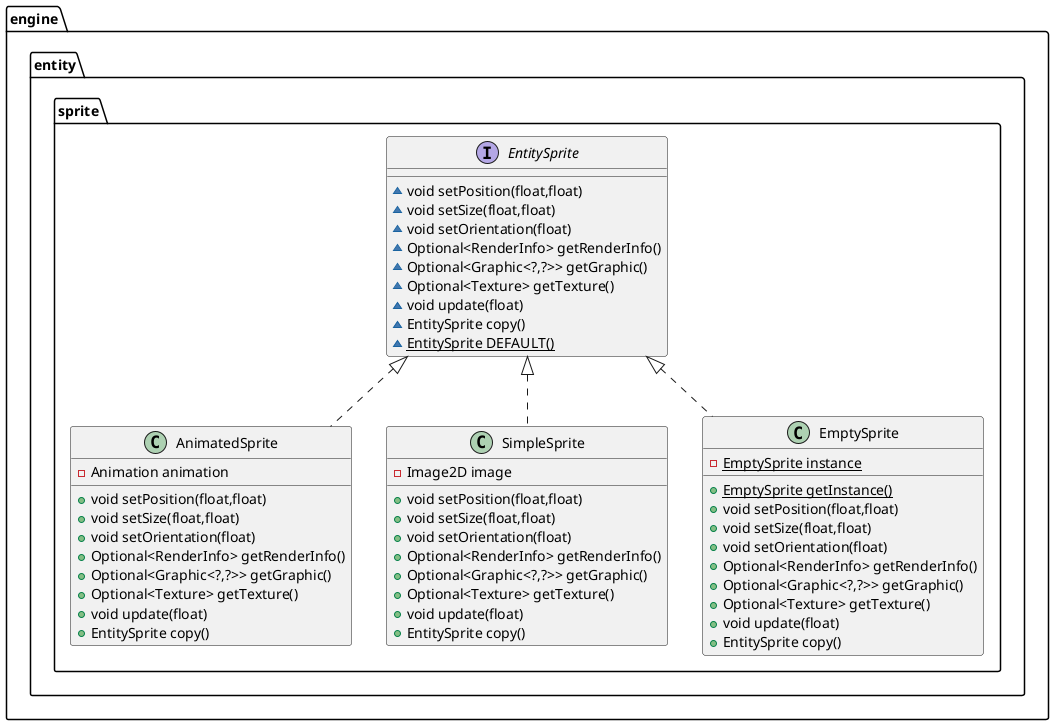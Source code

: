 @startuml
interface engine.entity.sprite.EntitySprite {
~ void setPosition(float,float)
~ void setSize(float,float)
~ void setOrientation(float)
~ Optional<RenderInfo> getRenderInfo()
~ Optional<Graphic<?,?>> getGraphic()
~ Optional<Texture> getTexture()
~ void update(float)
~ EntitySprite copy()
~ {static} EntitySprite DEFAULT()
}

class engine.entity.sprite.AnimatedSprite {
- Animation animation
+ void setPosition(float,float)
+ void setSize(float,float)
+ void setOrientation(float)
+ Optional<RenderInfo> getRenderInfo()
+ Optional<Graphic<?,?>> getGraphic()
+ Optional<Texture> getTexture()
+ void update(float)
+ EntitySprite copy()
}


class engine.entity.sprite.SimpleSprite {
- Image2D image
+ void setPosition(float,float)
+ void setSize(float,float)
+ void setOrientation(float)
+ Optional<RenderInfo> getRenderInfo()
+ Optional<Graphic<?,?>> getGraphic()
+ Optional<Texture> getTexture()
+ void update(float)
+ EntitySprite copy()
}


class engine.entity.sprite.EmptySprite {
- {static} EmptySprite instance
+ {static} EmptySprite getInstance()
+ void setPosition(float,float)
+ void setSize(float,float)
+ void setOrientation(float)
+ Optional<RenderInfo> getRenderInfo()
+ Optional<Graphic<?,?>> getGraphic()
+ Optional<Texture> getTexture()
+ void update(float)
+ EntitySprite copy()
}




engine.entity.sprite.EntitySprite <|.. engine.entity.sprite.AnimatedSprite
engine.entity.sprite.EntitySprite <|.. engine.entity.sprite.SimpleSprite
engine.entity.sprite.EntitySprite <|.. engine.entity.sprite.EmptySprite
@enduml